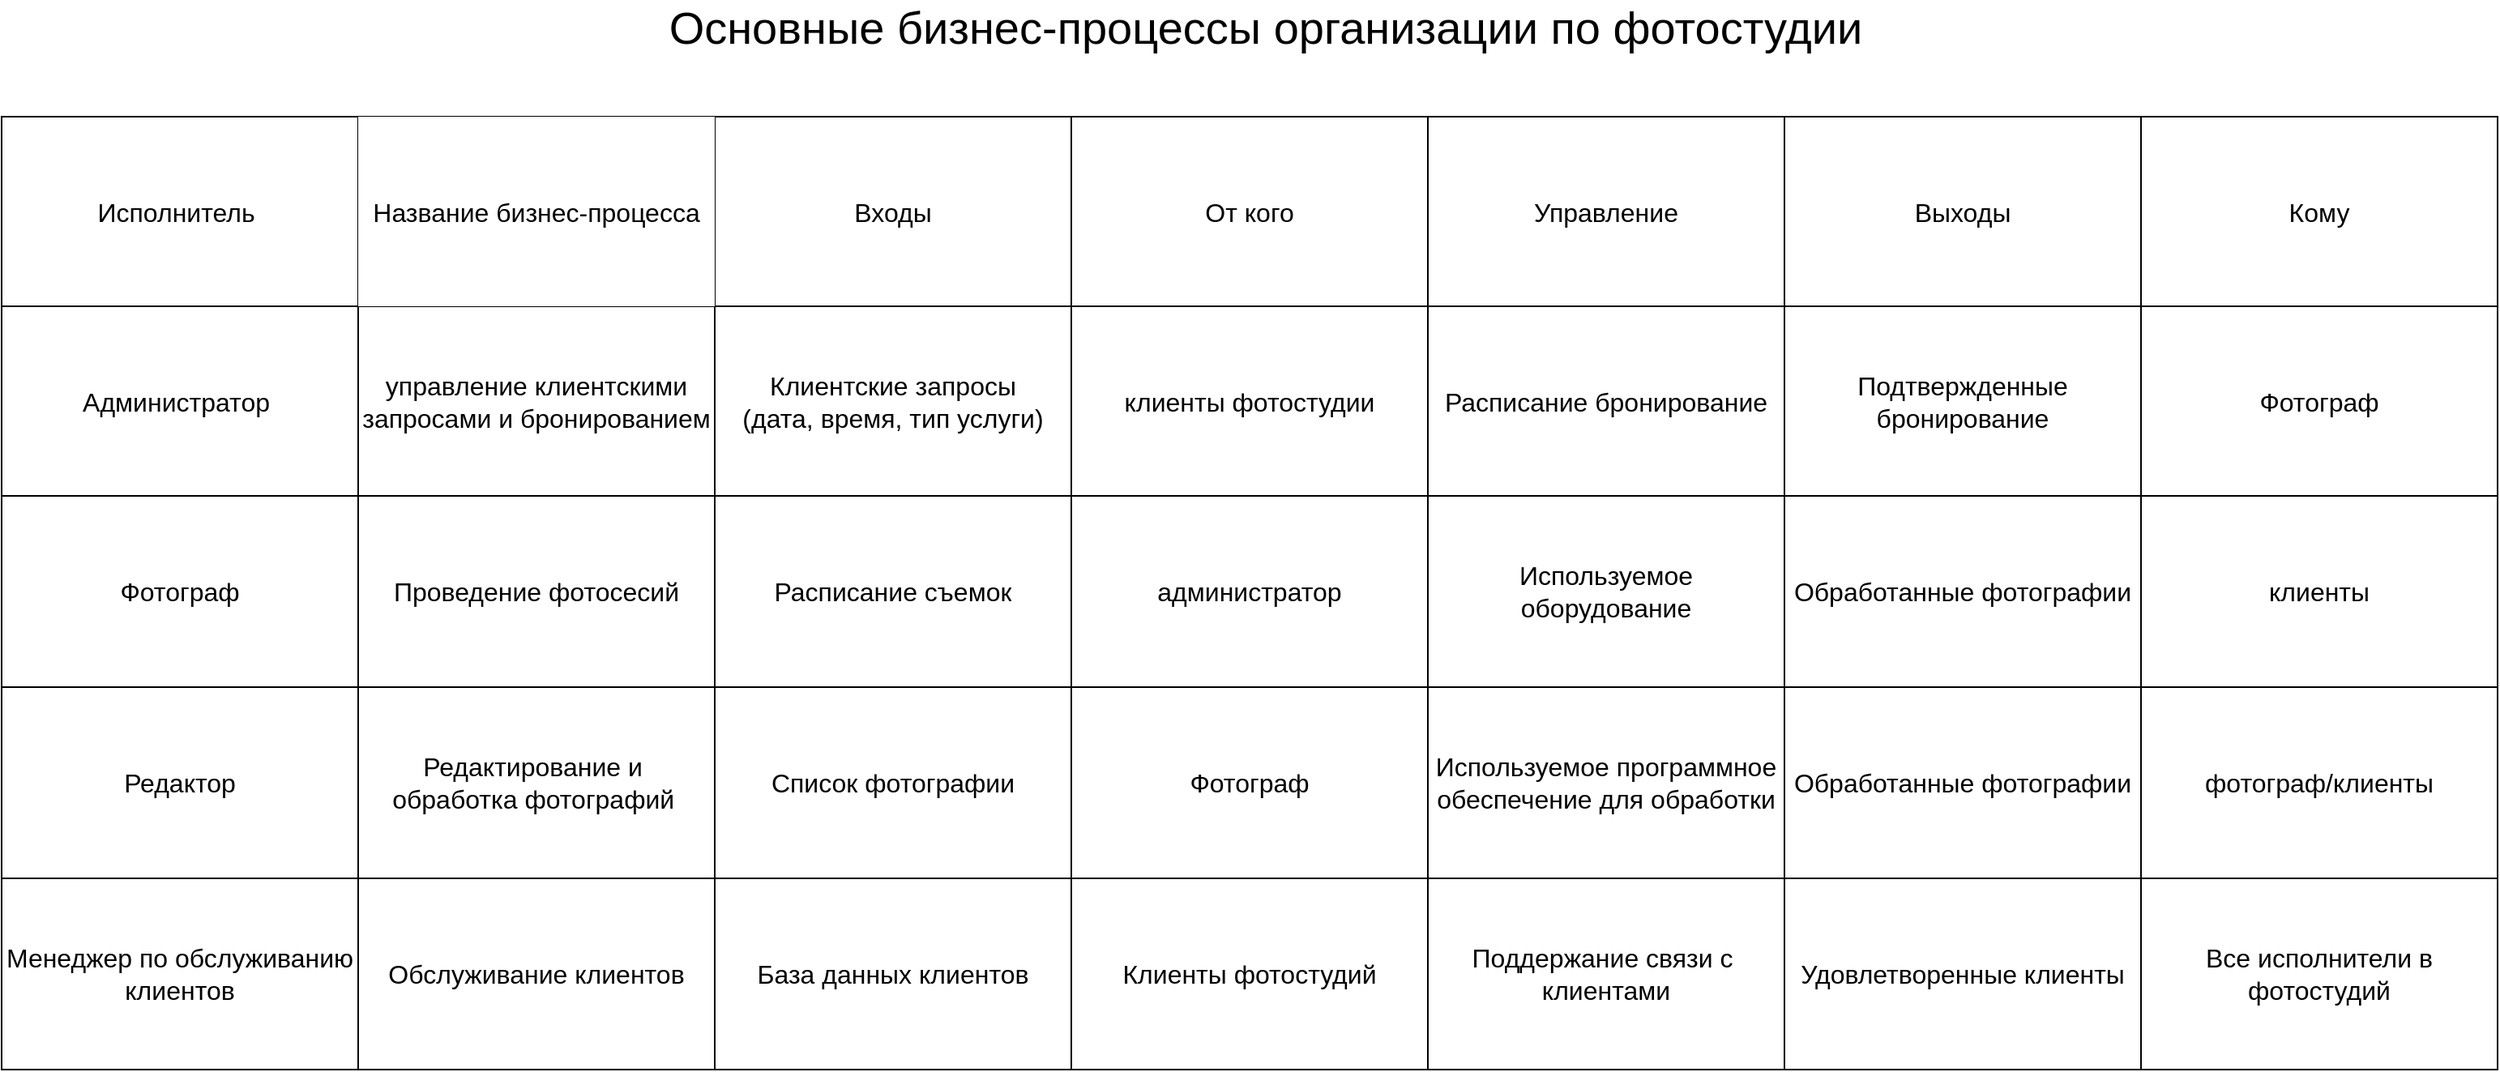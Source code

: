 <mxfile version="23.0.2" type="device">
  <diagram name="Page-1" id="bd83a815-5ea8-2e97-e5ec-87c9f400f2fa">
    <mxGraphModel dx="2049" dy="1129" grid="1" gridSize="10" guides="1" tooltips="1" connect="1" arrows="1" fold="1" page="1" pageScale="1.5" pageWidth="1169" pageHeight="826" background="none" math="0" shadow="0">
      <root>
        <mxCell id="0" style=";html=1;" />
        <mxCell id="1" style=";html=1;" parent="0" />
        <mxCell id="AGePUSQwTv246vnF2TKD-104" value="" style="shape=table;startSize=0;container=1;collapsible=0;childLayout=tableLayout;fontSize=16;fillColor=default;gradientColor=none;" vertex="1" parent="1">
          <mxGeometry x="130" y="140" width="1540" height="588" as="geometry" />
        </mxCell>
        <mxCell id="AGePUSQwTv246vnF2TKD-137" style="shape=tableRow;horizontal=0;startSize=0;swimlaneHead=0;swimlaneBody=0;strokeColor=inherit;top=0;left=0;bottom=0;right=0;collapsible=0;dropTarget=0;fillColor=none;points=[[0,0.5],[1,0.5]];portConstraint=eastwest;fontSize=16;" vertex="1" parent="AGePUSQwTv246vnF2TKD-104">
          <mxGeometry width="1540" height="117" as="geometry" />
        </mxCell>
        <mxCell id="AGePUSQwTv246vnF2TKD-138" value="Исполнитель&amp;nbsp;" style="shape=partialRectangle;html=1;whiteSpace=wrap;connectable=0;strokeColor=inherit;overflow=hidden;fillColor=none;top=0;left=0;bottom=0;right=0;pointerEvents=1;fontSize=16;" vertex="1" parent="AGePUSQwTv246vnF2TKD-137">
          <mxGeometry width="220" height="117" as="geometry">
            <mxRectangle width="220" height="117" as="alternateBounds" />
          </mxGeometry>
        </mxCell>
        <mxCell id="AGePUSQwTv246vnF2TKD-139" value="Название бизнес-процесса" style="shape=partialRectangle;html=1;whiteSpace=wrap;connectable=0;strokeColor=inherit;overflow=hidden;fillColor=default;top=0;left=0;bottom=0;right=0;pointerEvents=1;fontSize=16;" vertex="1" parent="AGePUSQwTv246vnF2TKD-137">
          <mxGeometry x="220" width="220" height="117" as="geometry">
            <mxRectangle width="220" height="117" as="alternateBounds" />
          </mxGeometry>
        </mxCell>
        <mxCell id="AGePUSQwTv246vnF2TKD-140" value="Входы" style="shape=partialRectangle;html=1;whiteSpace=wrap;connectable=0;strokeColor=inherit;overflow=hidden;fillColor=none;top=0;left=0;bottom=0;right=0;pointerEvents=1;fontSize=16;" vertex="1" parent="AGePUSQwTv246vnF2TKD-137">
          <mxGeometry x="440" width="220" height="117" as="geometry">
            <mxRectangle width="220" height="117" as="alternateBounds" />
          </mxGeometry>
        </mxCell>
        <mxCell id="AGePUSQwTv246vnF2TKD-141" value="От кого" style="shape=partialRectangle;html=1;whiteSpace=wrap;connectable=0;strokeColor=inherit;overflow=hidden;fillColor=none;top=0;left=0;bottom=0;right=0;pointerEvents=1;fontSize=16;" vertex="1" parent="AGePUSQwTv246vnF2TKD-137">
          <mxGeometry x="660" width="220" height="117" as="geometry">
            <mxRectangle width="220" height="117" as="alternateBounds" />
          </mxGeometry>
        </mxCell>
        <mxCell id="AGePUSQwTv246vnF2TKD-142" value="Управление" style="shape=partialRectangle;html=1;whiteSpace=wrap;connectable=0;strokeColor=inherit;overflow=hidden;fillColor=none;top=0;left=0;bottom=0;right=0;pointerEvents=1;fontSize=16;" vertex="1" parent="AGePUSQwTv246vnF2TKD-137">
          <mxGeometry x="880" width="220" height="117" as="geometry">
            <mxRectangle width="220" height="117" as="alternateBounds" />
          </mxGeometry>
        </mxCell>
        <mxCell id="AGePUSQwTv246vnF2TKD-143" value="Выходы" style="shape=partialRectangle;html=1;whiteSpace=wrap;connectable=0;strokeColor=inherit;overflow=hidden;fillColor=none;top=0;left=0;bottom=0;right=0;pointerEvents=1;fontSize=16;" vertex="1" parent="AGePUSQwTv246vnF2TKD-137">
          <mxGeometry x="1100" width="220" height="117" as="geometry">
            <mxRectangle width="220" height="117" as="alternateBounds" />
          </mxGeometry>
        </mxCell>
        <mxCell id="AGePUSQwTv246vnF2TKD-144" value="Кому" style="shape=partialRectangle;html=1;whiteSpace=wrap;connectable=0;strokeColor=inherit;overflow=hidden;fillColor=none;top=0;left=0;bottom=0;right=0;pointerEvents=1;fontSize=16;" vertex="1" parent="AGePUSQwTv246vnF2TKD-137">
          <mxGeometry x="1320" width="220" height="117" as="geometry">
            <mxRectangle width="220" height="117" as="alternateBounds" />
          </mxGeometry>
        </mxCell>
        <mxCell id="AGePUSQwTv246vnF2TKD-105" value="" style="shape=tableRow;horizontal=0;startSize=0;swimlaneHead=0;swimlaneBody=0;strokeColor=inherit;top=0;left=0;bottom=0;right=0;collapsible=0;dropTarget=0;fillColor=none;points=[[0,0.5],[1,0.5]];portConstraint=eastwest;fontSize=16;" vertex="1" parent="AGePUSQwTv246vnF2TKD-104">
          <mxGeometry y="117" width="1540" height="117" as="geometry" />
        </mxCell>
        <mxCell id="AGePUSQwTv246vnF2TKD-133" value="Администратор&amp;nbsp;" style="shape=partialRectangle;html=1;whiteSpace=wrap;connectable=0;strokeColor=inherit;overflow=hidden;fillColor=none;top=0;left=0;bottom=0;right=0;pointerEvents=1;fontSize=16;" vertex="1" parent="AGePUSQwTv246vnF2TKD-105">
          <mxGeometry width="220" height="117" as="geometry">
            <mxRectangle width="220" height="117" as="alternateBounds" />
          </mxGeometry>
        </mxCell>
        <mxCell id="AGePUSQwTv246vnF2TKD-125" value="управление клиентскими запросами и бронированием" style="shape=partialRectangle;html=1;whiteSpace=wrap;connectable=0;strokeColor=inherit;overflow=hidden;fillColor=none;top=0;left=0;bottom=0;right=0;pointerEvents=1;fontSize=16;" vertex="1" parent="AGePUSQwTv246vnF2TKD-105">
          <mxGeometry x="220" width="220" height="117" as="geometry">
            <mxRectangle width="220" height="117" as="alternateBounds" />
          </mxGeometry>
        </mxCell>
        <mxCell id="AGePUSQwTv246vnF2TKD-106" value="Клиентские запросы&lt;br&gt;(дата, время, тип услуги)" style="shape=partialRectangle;html=1;whiteSpace=wrap;connectable=0;strokeColor=inherit;overflow=hidden;fillColor=none;top=0;left=0;bottom=0;right=0;pointerEvents=1;fontSize=16;" vertex="1" parent="AGePUSQwTv246vnF2TKD-105">
          <mxGeometry x="440" width="220" height="117" as="geometry">
            <mxRectangle width="220" height="117" as="alternateBounds" />
          </mxGeometry>
        </mxCell>
        <mxCell id="AGePUSQwTv246vnF2TKD-107" value="клиенты фотостудии" style="shape=partialRectangle;html=1;whiteSpace=wrap;connectable=0;strokeColor=inherit;overflow=hidden;fillColor=none;top=0;left=0;bottom=0;right=0;pointerEvents=1;fontSize=16;" vertex="1" parent="AGePUSQwTv246vnF2TKD-105">
          <mxGeometry x="660" width="220" height="117" as="geometry">
            <mxRectangle width="220" height="117" as="alternateBounds" />
          </mxGeometry>
        </mxCell>
        <mxCell id="AGePUSQwTv246vnF2TKD-108" value="Расписание бронирование" style="shape=partialRectangle;html=1;whiteSpace=wrap;connectable=0;strokeColor=inherit;overflow=hidden;fillColor=none;top=0;left=0;bottom=0;right=0;pointerEvents=1;fontSize=16;" vertex="1" parent="AGePUSQwTv246vnF2TKD-105">
          <mxGeometry x="880" width="220" height="117" as="geometry">
            <mxRectangle width="220" height="117" as="alternateBounds" />
          </mxGeometry>
        </mxCell>
        <mxCell id="AGePUSQwTv246vnF2TKD-129" value="Подтвержденные бронирование" style="shape=partialRectangle;html=1;whiteSpace=wrap;connectable=0;strokeColor=inherit;overflow=hidden;fillColor=none;top=0;left=0;bottom=0;right=0;pointerEvents=1;fontSize=16;" vertex="1" parent="AGePUSQwTv246vnF2TKD-105">
          <mxGeometry x="1100" width="220" height="117" as="geometry">
            <mxRectangle width="220" height="117" as="alternateBounds" />
          </mxGeometry>
        </mxCell>
        <mxCell id="AGePUSQwTv246vnF2TKD-145" value="Фотограф" style="shape=partialRectangle;html=1;whiteSpace=wrap;connectable=0;strokeColor=inherit;overflow=hidden;fillColor=none;top=0;left=0;bottom=0;right=0;pointerEvents=1;fontSize=16;" vertex="1" parent="AGePUSQwTv246vnF2TKD-105">
          <mxGeometry x="1320" width="220" height="117" as="geometry">
            <mxRectangle width="220" height="117" as="alternateBounds" />
          </mxGeometry>
        </mxCell>
        <mxCell id="AGePUSQwTv246vnF2TKD-109" value="" style="shape=tableRow;horizontal=0;startSize=0;swimlaneHead=0;swimlaneBody=0;strokeColor=inherit;top=0;left=0;bottom=0;right=0;collapsible=0;dropTarget=0;fillColor=none;points=[[0,0.5],[1,0.5]];portConstraint=eastwest;fontSize=16;" vertex="1" parent="AGePUSQwTv246vnF2TKD-104">
          <mxGeometry y="234" width="1540" height="118" as="geometry" />
        </mxCell>
        <mxCell id="AGePUSQwTv246vnF2TKD-134" value="Фотограф" style="shape=partialRectangle;html=1;whiteSpace=wrap;connectable=0;strokeColor=inherit;overflow=hidden;fillColor=none;top=0;left=0;bottom=0;right=0;pointerEvents=1;fontSize=16;" vertex="1" parent="AGePUSQwTv246vnF2TKD-109">
          <mxGeometry width="220" height="118" as="geometry">
            <mxRectangle width="220" height="118" as="alternateBounds" />
          </mxGeometry>
        </mxCell>
        <mxCell id="AGePUSQwTv246vnF2TKD-126" value="Проведение фотосесий" style="shape=partialRectangle;html=1;whiteSpace=wrap;connectable=0;strokeColor=inherit;overflow=hidden;fillColor=none;top=0;left=0;bottom=0;right=0;pointerEvents=1;fontSize=16;" vertex="1" parent="AGePUSQwTv246vnF2TKD-109">
          <mxGeometry x="220" width="220" height="118" as="geometry">
            <mxRectangle width="220" height="118" as="alternateBounds" />
          </mxGeometry>
        </mxCell>
        <mxCell id="AGePUSQwTv246vnF2TKD-110" value="Расписание съемок" style="shape=partialRectangle;html=1;whiteSpace=wrap;connectable=0;strokeColor=inherit;overflow=hidden;fillColor=none;top=0;left=0;bottom=0;right=0;pointerEvents=1;fontSize=16;" vertex="1" parent="AGePUSQwTv246vnF2TKD-109">
          <mxGeometry x="440" width="220" height="118" as="geometry">
            <mxRectangle width="220" height="118" as="alternateBounds" />
          </mxGeometry>
        </mxCell>
        <mxCell id="AGePUSQwTv246vnF2TKD-111" value="администратор" style="shape=partialRectangle;html=1;whiteSpace=wrap;connectable=0;strokeColor=inherit;overflow=hidden;fillColor=none;top=0;left=0;bottom=0;right=0;pointerEvents=1;fontSize=16;" vertex="1" parent="AGePUSQwTv246vnF2TKD-109">
          <mxGeometry x="660" width="220" height="118" as="geometry">
            <mxRectangle width="220" height="118" as="alternateBounds" />
          </mxGeometry>
        </mxCell>
        <mxCell id="AGePUSQwTv246vnF2TKD-112" value="Используемое &lt;br&gt;оборудование" style="shape=partialRectangle;html=1;whiteSpace=wrap;connectable=0;strokeColor=inherit;overflow=hidden;fillColor=none;top=0;left=0;bottom=0;right=0;pointerEvents=1;fontSize=16;" vertex="1" parent="AGePUSQwTv246vnF2TKD-109">
          <mxGeometry x="880" width="220" height="118" as="geometry">
            <mxRectangle width="220" height="118" as="alternateBounds" />
          </mxGeometry>
        </mxCell>
        <mxCell id="AGePUSQwTv246vnF2TKD-130" value="Обработанные фотографии" style="shape=partialRectangle;html=1;whiteSpace=wrap;connectable=0;strokeColor=inherit;overflow=hidden;fillColor=none;top=0;left=0;bottom=0;right=0;pointerEvents=1;fontSize=16;" vertex="1" parent="AGePUSQwTv246vnF2TKD-109">
          <mxGeometry x="1100" width="220" height="118" as="geometry">
            <mxRectangle width="220" height="118" as="alternateBounds" />
          </mxGeometry>
        </mxCell>
        <mxCell id="AGePUSQwTv246vnF2TKD-146" value="клиенты" style="shape=partialRectangle;html=1;whiteSpace=wrap;connectable=0;strokeColor=inherit;overflow=hidden;fillColor=none;top=0;left=0;bottom=0;right=0;pointerEvents=1;fontSize=16;" vertex="1" parent="AGePUSQwTv246vnF2TKD-109">
          <mxGeometry x="1320" width="220" height="118" as="geometry">
            <mxRectangle width="220" height="118" as="alternateBounds" />
          </mxGeometry>
        </mxCell>
        <mxCell id="AGePUSQwTv246vnF2TKD-117" style="shape=tableRow;horizontal=0;startSize=0;swimlaneHead=0;swimlaneBody=0;strokeColor=inherit;top=0;left=0;bottom=0;right=0;collapsible=0;dropTarget=0;fillColor=none;points=[[0,0.5],[1,0.5]];portConstraint=eastwest;fontSize=16;" vertex="1" parent="AGePUSQwTv246vnF2TKD-104">
          <mxGeometry y="352" width="1540" height="118" as="geometry" />
        </mxCell>
        <mxCell id="AGePUSQwTv246vnF2TKD-135" value="Редактор" style="shape=partialRectangle;html=1;whiteSpace=wrap;connectable=0;strokeColor=inherit;overflow=hidden;fillColor=none;top=0;left=0;bottom=0;right=0;pointerEvents=1;fontSize=16;" vertex="1" parent="AGePUSQwTv246vnF2TKD-117">
          <mxGeometry width="220" height="118" as="geometry">
            <mxRectangle width="220" height="118" as="alternateBounds" />
          </mxGeometry>
        </mxCell>
        <mxCell id="AGePUSQwTv246vnF2TKD-127" value="Редактирование и&amp;nbsp;&lt;br&gt;обработка фотографий&lt;span style=&quot;white-space: pre;&quot;&gt;&#x9;&lt;/span&gt;" style="shape=partialRectangle;html=1;whiteSpace=wrap;connectable=0;strokeColor=inherit;overflow=hidden;fillColor=none;top=0;left=0;bottom=0;right=0;pointerEvents=1;fontSize=16;" vertex="1" parent="AGePUSQwTv246vnF2TKD-117">
          <mxGeometry x="220" width="220" height="118" as="geometry">
            <mxRectangle width="220" height="118" as="alternateBounds" />
          </mxGeometry>
        </mxCell>
        <mxCell id="AGePUSQwTv246vnF2TKD-118" value="Список фотографии" style="shape=partialRectangle;html=1;whiteSpace=wrap;connectable=0;strokeColor=inherit;overflow=hidden;fillColor=none;top=0;left=0;bottom=0;right=0;pointerEvents=1;fontSize=16;" vertex="1" parent="AGePUSQwTv246vnF2TKD-117">
          <mxGeometry x="440" width="220" height="118" as="geometry">
            <mxRectangle width="220" height="118" as="alternateBounds" />
          </mxGeometry>
        </mxCell>
        <mxCell id="AGePUSQwTv246vnF2TKD-119" value="Фотограф" style="shape=partialRectangle;html=1;whiteSpace=wrap;connectable=0;strokeColor=inherit;overflow=hidden;fillColor=none;top=0;left=0;bottom=0;right=0;pointerEvents=1;fontSize=16;" vertex="1" parent="AGePUSQwTv246vnF2TKD-117">
          <mxGeometry x="660" width="220" height="118" as="geometry">
            <mxRectangle width="220" height="118" as="alternateBounds" />
          </mxGeometry>
        </mxCell>
        <mxCell id="AGePUSQwTv246vnF2TKD-120" value="Используемое программное&lt;br&gt;обеспечение для обработки" style="shape=partialRectangle;html=1;whiteSpace=wrap;connectable=0;strokeColor=inherit;overflow=hidden;fillColor=none;top=0;left=0;bottom=0;right=0;pointerEvents=1;fontSize=16;" vertex="1" parent="AGePUSQwTv246vnF2TKD-117">
          <mxGeometry x="880" width="220" height="118" as="geometry">
            <mxRectangle width="220" height="118" as="alternateBounds" />
          </mxGeometry>
        </mxCell>
        <mxCell id="AGePUSQwTv246vnF2TKD-131" value="Обработанные фотографии" style="shape=partialRectangle;html=1;whiteSpace=wrap;connectable=0;strokeColor=inherit;overflow=hidden;fillColor=none;top=0;left=0;bottom=0;right=0;pointerEvents=1;fontSize=16;" vertex="1" parent="AGePUSQwTv246vnF2TKD-117">
          <mxGeometry x="1100" width="220" height="118" as="geometry">
            <mxRectangle width="220" height="118" as="alternateBounds" />
          </mxGeometry>
        </mxCell>
        <mxCell id="AGePUSQwTv246vnF2TKD-147" value="фотограф/клиенты" style="shape=partialRectangle;html=1;whiteSpace=wrap;connectable=0;strokeColor=inherit;overflow=hidden;fillColor=none;top=0;left=0;bottom=0;right=0;pointerEvents=1;fontSize=16;" vertex="1" parent="AGePUSQwTv246vnF2TKD-117">
          <mxGeometry x="1320" width="220" height="118" as="geometry">
            <mxRectangle width="220" height="118" as="alternateBounds" />
          </mxGeometry>
        </mxCell>
        <mxCell id="AGePUSQwTv246vnF2TKD-121" style="shape=tableRow;horizontal=0;startSize=0;swimlaneHead=0;swimlaneBody=0;strokeColor=inherit;top=0;left=0;bottom=0;right=0;collapsible=0;dropTarget=0;fillColor=none;points=[[0,0.5],[1,0.5]];portConstraint=eastwest;fontSize=16;" vertex="1" parent="AGePUSQwTv246vnF2TKD-104">
          <mxGeometry y="470" width="1540" height="118" as="geometry" />
        </mxCell>
        <mxCell id="AGePUSQwTv246vnF2TKD-136" value="Менеджер по обслуживанию&lt;br&gt;клиентов" style="shape=partialRectangle;html=1;whiteSpace=wrap;connectable=0;strokeColor=inherit;overflow=hidden;fillColor=none;top=0;left=0;bottom=0;right=0;pointerEvents=1;fontSize=16;" vertex="1" parent="AGePUSQwTv246vnF2TKD-121">
          <mxGeometry width="220" height="118" as="geometry">
            <mxRectangle width="220" height="118" as="alternateBounds" />
          </mxGeometry>
        </mxCell>
        <mxCell id="AGePUSQwTv246vnF2TKD-128" value="Обслуживание клиентов" style="shape=partialRectangle;html=1;whiteSpace=wrap;connectable=0;strokeColor=inherit;overflow=hidden;fillColor=none;top=0;left=0;bottom=0;right=0;pointerEvents=1;fontSize=16;" vertex="1" parent="AGePUSQwTv246vnF2TKD-121">
          <mxGeometry x="220" width="220" height="118" as="geometry">
            <mxRectangle width="220" height="118" as="alternateBounds" />
          </mxGeometry>
        </mxCell>
        <mxCell id="AGePUSQwTv246vnF2TKD-122" value="База данных клиентов" style="shape=partialRectangle;html=1;whiteSpace=wrap;connectable=0;strokeColor=inherit;overflow=hidden;fillColor=none;top=0;left=0;bottom=0;right=0;pointerEvents=1;fontSize=16;" vertex="1" parent="AGePUSQwTv246vnF2TKD-121">
          <mxGeometry x="440" width="220" height="118" as="geometry">
            <mxRectangle width="220" height="118" as="alternateBounds" />
          </mxGeometry>
        </mxCell>
        <mxCell id="AGePUSQwTv246vnF2TKD-123" value="Клиенты фотостудий" style="shape=partialRectangle;html=1;whiteSpace=wrap;connectable=0;strokeColor=inherit;overflow=hidden;fillColor=none;top=0;left=0;bottom=0;right=0;pointerEvents=1;fontSize=16;" vertex="1" parent="AGePUSQwTv246vnF2TKD-121">
          <mxGeometry x="660" width="220" height="118" as="geometry">
            <mxRectangle width="220" height="118" as="alternateBounds" />
          </mxGeometry>
        </mxCell>
        <mxCell id="AGePUSQwTv246vnF2TKD-124" value="Поддержание связи с&amp;nbsp;&lt;br&gt;клиентами" style="shape=partialRectangle;html=1;whiteSpace=wrap;connectable=0;strokeColor=inherit;overflow=hidden;fillColor=none;top=0;left=0;bottom=0;right=0;pointerEvents=1;fontSize=16;" vertex="1" parent="AGePUSQwTv246vnF2TKD-121">
          <mxGeometry x="880" width="220" height="118" as="geometry">
            <mxRectangle width="220" height="118" as="alternateBounds" />
          </mxGeometry>
        </mxCell>
        <mxCell id="AGePUSQwTv246vnF2TKD-132" value="Удовлетворенные клиенты&lt;br&gt;" style="shape=partialRectangle;html=1;whiteSpace=wrap;connectable=0;strokeColor=inherit;overflow=hidden;fillColor=none;top=0;left=0;bottom=0;right=0;pointerEvents=1;fontSize=16;" vertex="1" parent="AGePUSQwTv246vnF2TKD-121">
          <mxGeometry x="1100" width="220" height="118" as="geometry">
            <mxRectangle width="220" height="118" as="alternateBounds" />
          </mxGeometry>
        </mxCell>
        <mxCell id="AGePUSQwTv246vnF2TKD-148" value="Все исполнители в фотостудий" style="shape=partialRectangle;html=1;whiteSpace=wrap;connectable=0;strokeColor=inherit;overflow=hidden;fillColor=none;top=0;left=0;bottom=0;right=0;pointerEvents=1;fontSize=16;" vertex="1" parent="AGePUSQwTv246vnF2TKD-121">
          <mxGeometry x="1320" width="220" height="118" as="geometry">
            <mxRectangle width="220" height="118" as="alternateBounds" />
          </mxGeometry>
        </mxCell>
        <mxCell id="AGePUSQwTv246vnF2TKD-150" value="&lt;font style=&quot;font-size: 28px;&quot;&gt;Основные бизнес-процессы организации по фотостудии&lt;/font&gt;" style="text;html=1;strokeColor=none;fillColor=none;align=center;verticalAlign=middle;whiteSpace=wrap;rounded=0;" vertex="1" parent="1">
          <mxGeometry x="410" y="70" width="1000" height="30" as="geometry" />
        </mxCell>
      </root>
    </mxGraphModel>
  </diagram>
</mxfile>
